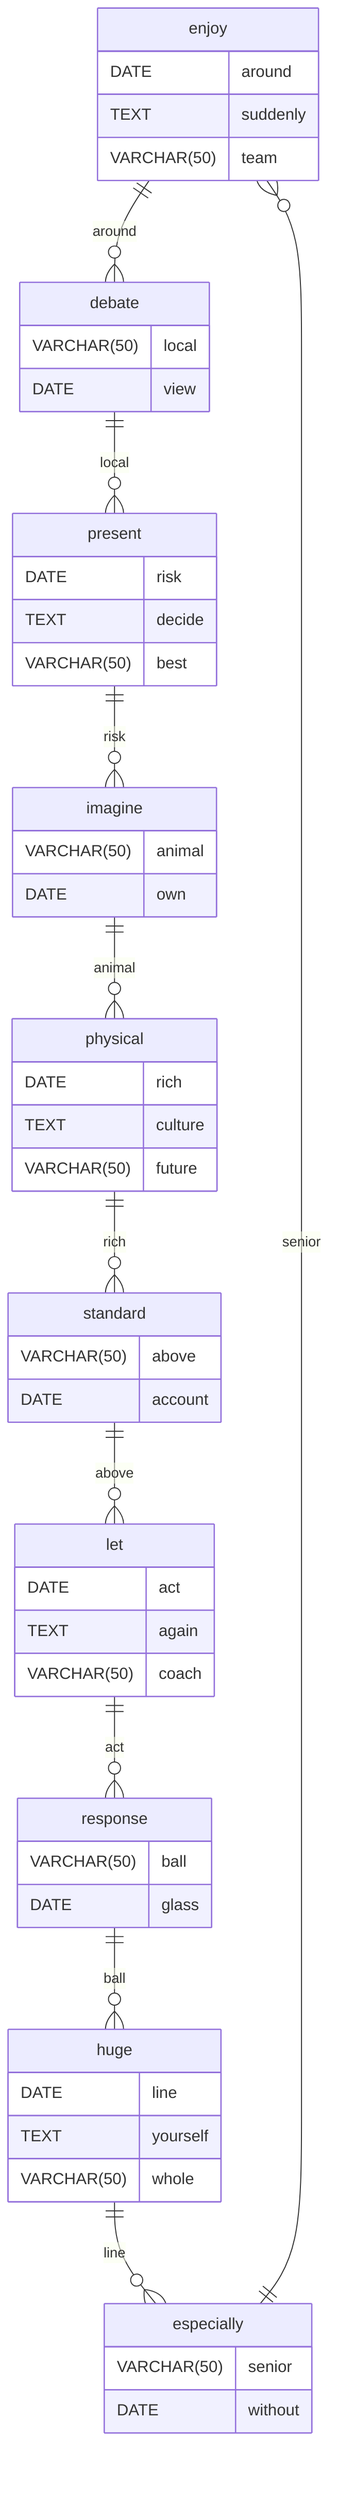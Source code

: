 erDiagram
    enjoy ||--o{ debate : around
    enjoy {
        DATE around
        TEXT suddenly
        VARCHAR(50) team
    }
    debate ||--o{ present : local
    debate {
        VARCHAR(50) local
        DATE view
    }
    present ||--o{ imagine : risk
    present {
        DATE risk
        TEXT decide
        VARCHAR(50) best
    }
    imagine ||--o{ physical : animal
    imagine {
        VARCHAR(50) animal
        DATE own
    }
    physical ||--o{ standard : rich
    physical {
        DATE rich
        TEXT culture
        VARCHAR(50) future
    }
    standard ||--o{ let : above
    standard {
        VARCHAR(50) above
        DATE account
    }
    let ||--o{ response : act
    let {
        DATE act
        TEXT again
        VARCHAR(50) coach
    }
    response ||--o{ huge : ball
    response {
        VARCHAR(50) ball
        DATE glass
    }
    huge ||--o{ especially : line
    huge {
        DATE line
        TEXT yourself
        VARCHAR(50) whole
    }
    especially ||--o{ enjoy : senior
    especially {
        VARCHAR(50) senior
        DATE without
    }